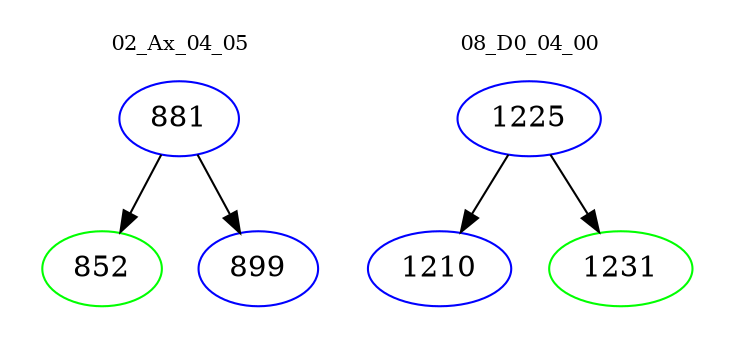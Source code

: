 digraph{
subgraph cluster_0 {
color = white
label = "02_Ax_04_05";
fontsize=10;
T0_881 [label="881", color="blue"]
T0_881 -> T0_852 [color="black"]
T0_852 [label="852", color="green"]
T0_881 -> T0_899 [color="black"]
T0_899 [label="899", color="blue"]
}
subgraph cluster_1 {
color = white
label = "08_D0_04_00";
fontsize=10;
T1_1225 [label="1225", color="blue"]
T1_1225 -> T1_1210 [color="black"]
T1_1210 [label="1210", color="blue"]
T1_1225 -> T1_1231 [color="black"]
T1_1231 [label="1231", color="green"]
}
}
